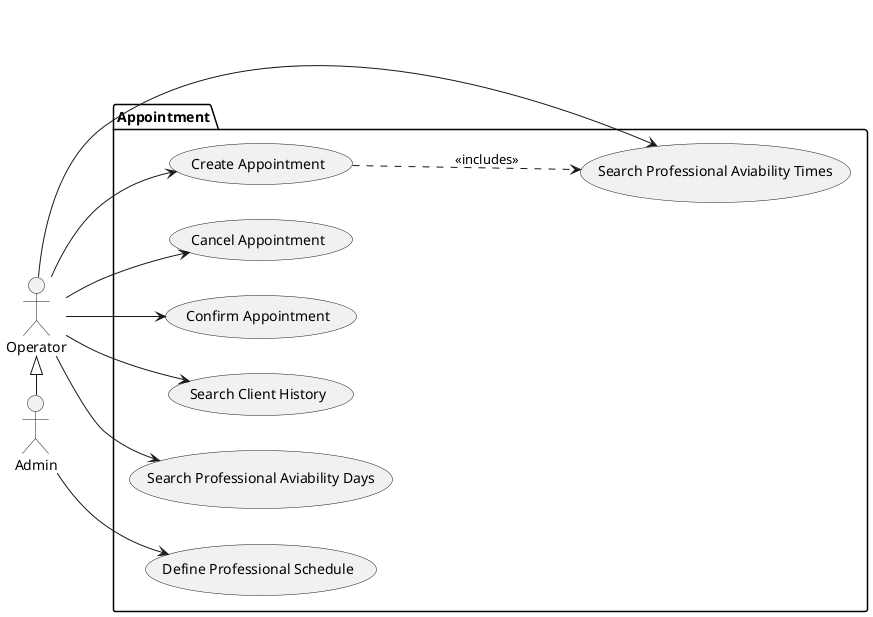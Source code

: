 @startuml "use_cases"
left to right direction

actor Operator as o
actor Admin as a

package Appointment {
  usecase "Create Appointment" as UC1
  usecase "Cancel Appointment" as UC2
  usecase "Confirm Appointment" as UC3
  usecase "Define Professional Schedule" as UC4
  usecase "Search Client History" as UC5
  usecase "Search Professional Aviability Days" as UC6
  usecase "Search Professional Aviability Times" as UC7

}

o <|-right- a
o --> UC1
o --> UC2
o --> UC3
o --> UC5
o --> UC6
o --> UC7
a --> UC4

(UC1) ...> (UC7) : <<includes>>

@enduml